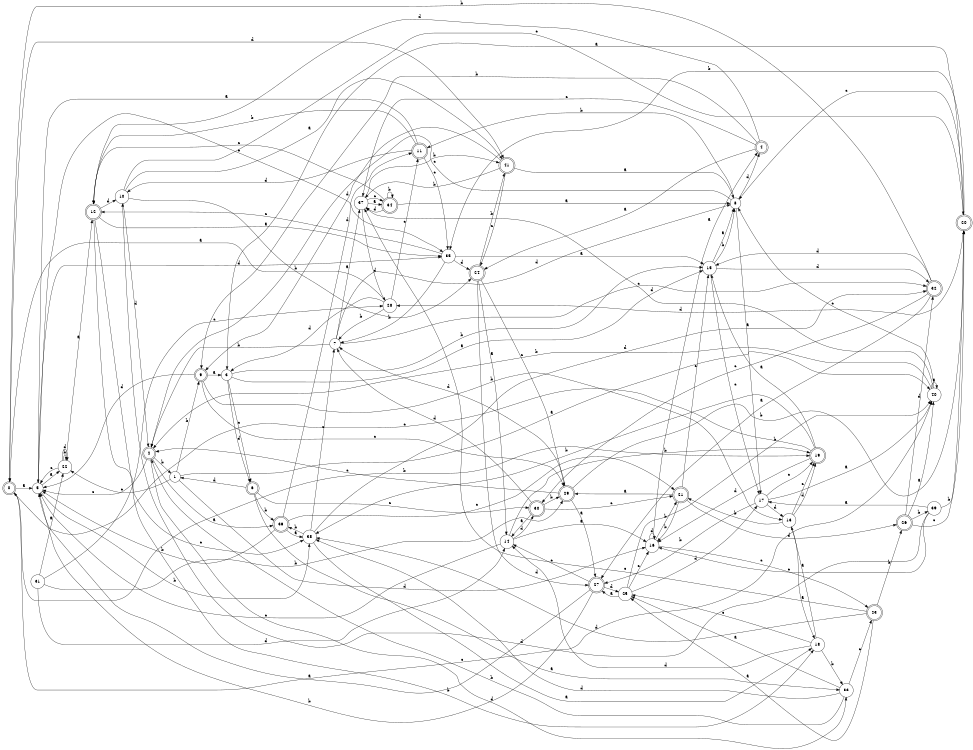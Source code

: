 digraph n34_5 {
__start0 [label="" shape="none"];

rankdir=LR;
size="8,5";

s0 [style="rounded,filled", color="black", fillcolor="white" shape="doublecircle", label="0"];
s1 [style="filled", color="black", fillcolor="white" shape="circle", label="1"];
s2 [style="rounded,filled", color="black", fillcolor="white" shape="doublecircle", label="2"];
s3 [style="filled", color="black", fillcolor="white" shape="circle", label="3"];
s4 [style="rounded,filled", color="black", fillcolor="white" shape="doublecircle", label="4"];
s5 [style="filled", color="black", fillcolor="white" shape="circle", label="5"];
s6 [style="rounded,filled", color="black", fillcolor="white" shape="doublecircle", label="6"];
s7 [style="filled", color="black", fillcolor="white" shape="circle", label="7"];
s8 [style="filled", color="black", fillcolor="white" shape="circle", label="8"];
s9 [style="rounded,filled", color="black", fillcolor="white" shape="doublecircle", label="9"];
s10 [style="filled", color="black", fillcolor="white" shape="circle", label="10"];
s11 [style="rounded,filled", color="black", fillcolor="white" shape="doublecircle", label="11"];
s12 [style="rounded,filled", color="black", fillcolor="white" shape="doublecircle", label="12"];
s13 [style="filled", color="black", fillcolor="white" shape="circle", label="13"];
s14 [style="filled", color="black", fillcolor="white" shape="circle", label="14"];
s15 [style="filled", color="black", fillcolor="white" shape="circle", label="15"];
s16 [style="filled", color="black", fillcolor="white" shape="circle", label="16"];
s17 [style="filled", color="black", fillcolor="white" shape="circle", label="17"];
s18 [style="filled", color="black", fillcolor="white" shape="circle", label="18"];
s19 [style="rounded,filled", color="black", fillcolor="white" shape="doublecircle", label="19"];
s20 [style="rounded,filled", color="black", fillcolor="white" shape="doublecircle", label="20"];
s21 [style="rounded,filled", color="black", fillcolor="white" shape="doublecircle", label="21"];
s22 [style="filled", color="black", fillcolor="white" shape="circle", label="22"];
s23 [style="rounded,filled", color="black", fillcolor="white" shape="doublecircle", label="23"];
s24 [style="rounded,filled", color="black", fillcolor="white" shape="doublecircle", label="24"];
s25 [style="filled", color="black", fillcolor="white" shape="circle", label="25"];
s26 [style="rounded,filled", color="black", fillcolor="white" shape="doublecircle", label="26"];
s27 [style="rounded,filled", color="black", fillcolor="white" shape="doublecircle", label="27"];
s28 [style="filled", color="black", fillcolor="white" shape="circle", label="28"];
s29 [style="rounded,filled", color="black", fillcolor="white" shape="doublecircle", label="29"];
s30 [style="rounded,filled", color="black", fillcolor="white" shape="doublecircle", label="30"];
s31 [style="filled", color="black", fillcolor="white" shape="circle", label="31"];
s32 [style="rounded,filled", color="black", fillcolor="white" shape="doublecircle", label="32"];
s33 [style="filled", color="black", fillcolor="white" shape="circle", label="33"];
s34 [style="rounded,filled", color="black", fillcolor="white" shape="doublecircle", label="34"];
s35 [style="filled", color="black", fillcolor="white" shape="circle", label="35"];
s36 [style="rounded,filled", color="black", fillcolor="white" shape="doublecircle", label="36"];
s37 [style="filled", color="black", fillcolor="white" shape="circle", label="37"];
s38 [style="filled", color="black", fillcolor="white" shape="circle", label="38"];
s39 [style="filled", color="black", fillcolor="white" shape="circle", label="39"];
s40 [style="filled", color="black", fillcolor="white" shape="circle", label="40"];
s41 [style="rounded,filled", color="black", fillcolor="white" shape="doublecircle", label="41"];
s0 -> s5 [label="a"];
s0 -> s19 [label="b"];
s0 -> s40 [label="c"];
s0 -> s41 [label="d"];
s1 -> s40 [label="a"];
s1 -> s9 [label="b"];
s1 -> s22 [label="c"];
s1 -> s16 [label="d"];
s2 -> s36 [label="a"];
s2 -> s1 [label="b"];
s2 -> s5 [label="c"];
s2 -> s33 [label="d"];
s3 -> s15 [label="a"];
s3 -> s15 [label="b"];
s3 -> s6 [label="c"];
s3 -> s6 [label="d"];
s4 -> s24 [label="a"];
s4 -> s9 [label="b"];
s4 -> s37 [label="c"];
s4 -> s12 [label="d"];
s5 -> s22 [label="a"];
s5 -> s38 [label="b"];
s5 -> s35 [label="c"];
s5 -> s35 [label="d"];
s6 -> s33 [label="a"];
s6 -> s36 [label="b"];
s6 -> s30 [label="c"];
s6 -> s1 [label="d"];
s7 -> s37 [label="a"];
s7 -> s2 [label="b"];
s7 -> s32 [label="c"];
s7 -> s8 [label="d"];
s8 -> s17 [label="a"];
s8 -> s11 [label="b"];
s8 -> s2 [label="c"];
s8 -> s4 [label="d"];
s9 -> s3 [label="a"];
s9 -> s13 [label="b"];
s9 -> s29 [label="c"];
s9 -> s5 [label="d"];
s10 -> s41 [label="a"];
s10 -> s24 [label="b"];
s10 -> s20 [label="c"];
s10 -> s2 [label="d"];
s11 -> s5 [label="a"];
s11 -> s12 [label="b"];
s11 -> s35 [label="c"];
s11 -> s10 [label="d"];
s12 -> s35 [label="a"];
s12 -> s18 [label="b"];
s12 -> s38 [label="c"];
s12 -> s10 [label="d"];
s13 -> s18 [label="a"];
s13 -> s21 [label="b"];
s13 -> s19 [label="c"];
s13 -> s19 [label="d"];
s14 -> s16 [label="a"];
s14 -> s19 [label="b"];
s14 -> s5 [label="c"];
s14 -> s30 [label="d"];
s15 -> s8 [label="a"];
s15 -> s8 [label="b"];
s15 -> s17 [label="c"];
s15 -> s32 [label="d"];
s16 -> s4 [label="a"];
s16 -> s21 [label="b"];
s16 -> s23 [label="c"];
s16 -> s16 [label="d"];
s17 -> s40 [label="a"];
s17 -> s27 [label="b"];
s17 -> s19 [label="c"];
s17 -> s13 [label="d"];
s18 -> s13 [label="a"];
s18 -> s33 [label="b"];
s18 -> s25 [label="c"];
s18 -> s14 [label="d"];
s19 -> s15 [label="a"];
s19 -> s38 [label="b"];
s19 -> s0 [label="c"];
s19 -> s16 [label="d"];
s20 -> s3 [label="a"];
s20 -> s35 [label="b"];
s20 -> s8 [label="c"];
s20 -> s28 [label="d"];
s21 -> s29 [label="a"];
s21 -> s16 [label="b"];
s21 -> s15 [label="c"];
s21 -> s26 [label="d"];
s22 -> s12 [label="a"];
s22 -> s22 [label="b"];
s22 -> s5 [label="c"];
s22 -> s22 [label="d"];
s23 -> s25 [label="a"];
s23 -> s26 [label="b"];
s23 -> s37 [label="c"];
s23 -> s38 [label="d"];
s24 -> s14 [label="a"];
s24 -> s41 [label="b"];
s24 -> s29 [label="c"];
s24 -> s27 [label="d"];
s25 -> s27 [label="a"];
s25 -> s40 [label="b"];
s25 -> s16 [label="c"];
s25 -> s17 [label="d"];
s26 -> s40 [label="a"];
s26 -> s39 [label="b"];
s26 -> s20 [label="c"];
s26 -> s32 [label="d"];
s27 -> s5 [label="a"];
s27 -> s5 [label="b"];
s27 -> s14 [label="c"];
s27 -> s25 [label="d"];
s28 -> s0 [label="a"];
s28 -> s7 [label="b"];
s28 -> s11 [label="c"];
s28 -> s3 [label="d"];
s29 -> s27 [label="a"];
s29 -> s20 [label="b"];
s29 -> s2 [label="c"];
s29 -> s7 [label="d"];
s30 -> s14 [label="a"];
s30 -> s29 [label="b"];
s30 -> s21 [label="c"];
s30 -> s7 [label="d"];
s31 -> s22 [label="a"];
s31 -> s29 [label="b"];
s31 -> s28 [label="c"];
s31 -> s14 [label="d"];
s32 -> s27 [label="a"];
s32 -> s0 [label="b"];
s32 -> s30 [label="c"];
s32 -> s15 [label="d"];
s33 -> s25 [label="a"];
s33 -> s2 [label="b"];
s33 -> s23 [label="c"];
s33 -> s38 [label="d"];
s34 -> s8 [label="a"];
s34 -> s34 [label="b"];
s34 -> s12 [label="c"];
s34 -> s37 [label="d"];
s35 -> s15 [label="a"];
s35 -> s7 [label="b"];
s35 -> s12 [label="c"];
s35 -> s24 [label="d"];
s36 -> s38 [label="a"];
s36 -> s5 [label="b"];
s36 -> s21 [label="c"];
s36 -> s11 [label="d"];
s37 -> s34 [label="a"];
s37 -> s41 [label="b"];
s37 -> s34 [label="c"];
s37 -> s28 [label="d"];
s38 -> s18 [label="a"];
s38 -> s36 [label="b"];
s38 -> s7 [label="c"];
s38 -> s32 [label="d"];
s39 -> s17 [label="a"];
s39 -> s20 [label="b"];
s39 -> s16 [label="c"];
s39 -> s10 [label="d"];
s40 -> s40 [label="a"];
s40 -> s2 [label="b"];
s40 -> s8 [label="c"];
s40 -> s37 [label="d"];
s41 -> s8 [label="a"];
s41 -> s37 [label="b"];
s41 -> s24 [label="c"];
s41 -> s9 [label="d"];

}